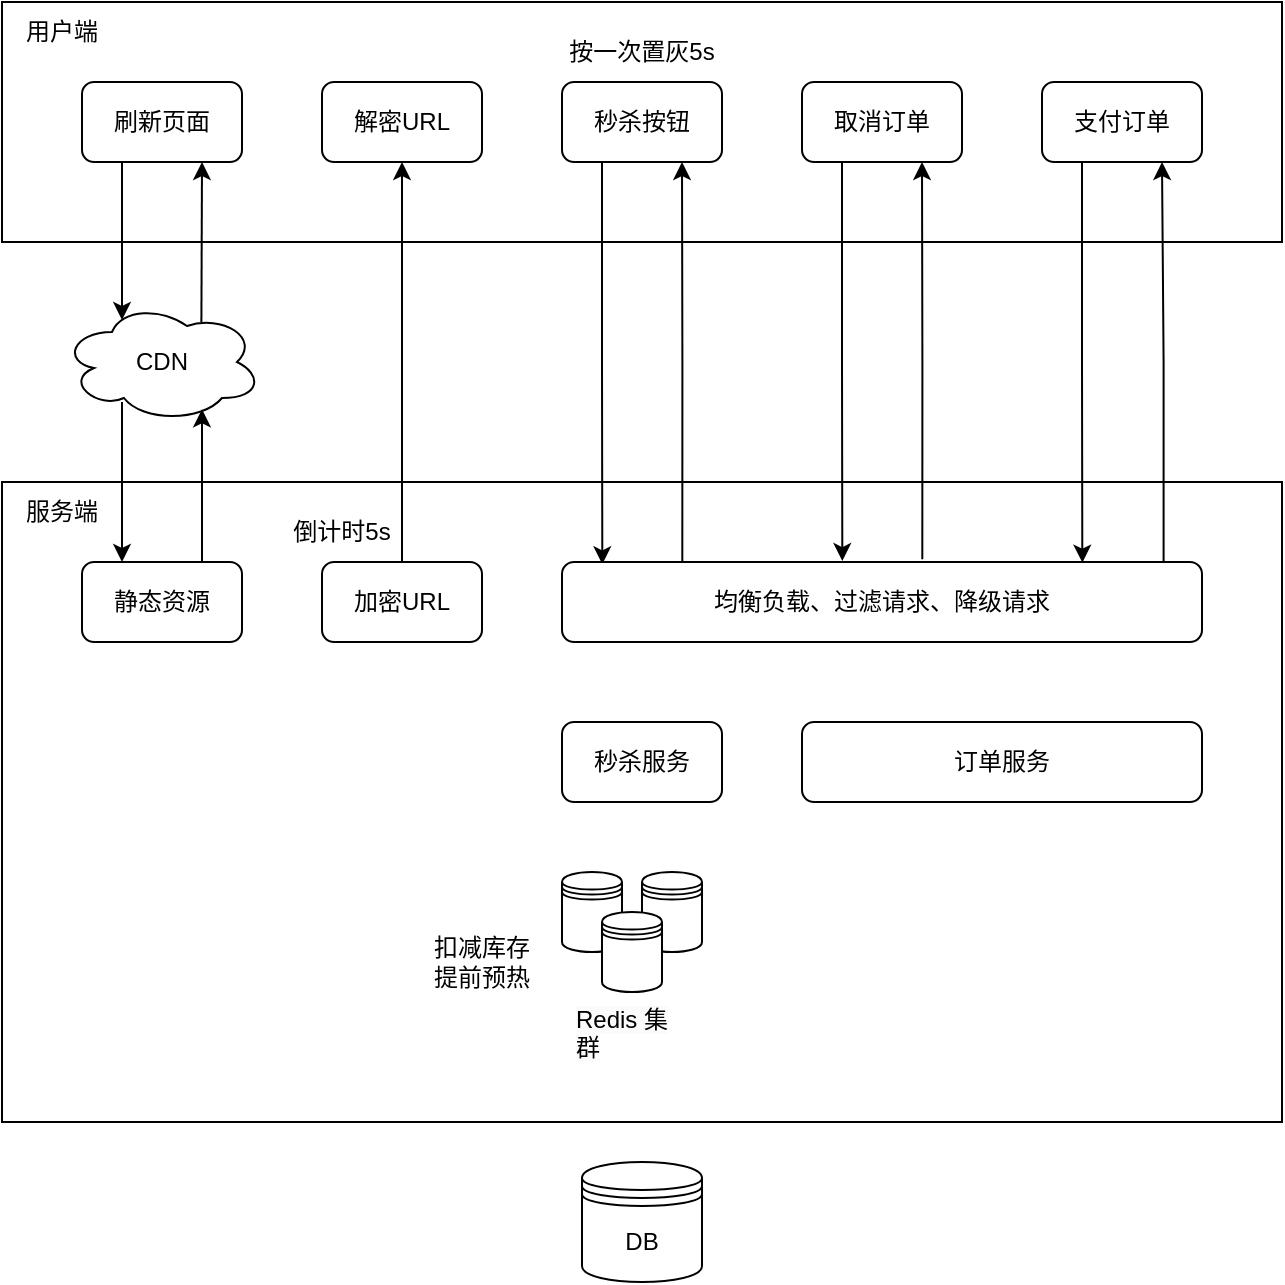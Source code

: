 <mxfile version="21.6.8" type="github">
  <diagram name="第 1 页" id="iJYLgnD0Vp_bRv892wBv">
    <mxGraphModel dx="1195" dy="663" grid="1" gridSize="10" guides="1" tooltips="1" connect="1" arrows="1" fold="1" page="1" pageScale="1" pageWidth="827" pageHeight="1169" math="0" shadow="0">
      <root>
        <mxCell id="0" />
        <mxCell id="1" parent="0" />
        <mxCell id="BWaOofcB4zOCKCN69qSM-3" value="" style="rounded=0;whiteSpace=wrap;html=1;fillColor=none;" vertex="1" parent="1">
          <mxGeometry x="40" y="40" width="640" height="120" as="geometry" />
        </mxCell>
        <mxCell id="BWaOofcB4zOCKCN69qSM-33" style="edgeStyle=orthogonalEdgeStyle;rounded=0;orthogonalLoop=1;jettySize=auto;html=1;exitX=0.25;exitY=1;exitDx=0;exitDy=0;entryX=0.063;entryY=0.029;entryDx=0;entryDy=0;entryPerimeter=0;" edge="1" parent="1" source="BWaOofcB4zOCKCN69qSM-2" target="BWaOofcB4zOCKCN69qSM-40">
          <mxGeometry relative="1" as="geometry" />
        </mxCell>
        <mxCell id="BWaOofcB4zOCKCN69qSM-2" value="秒杀按钮" style="rounded=1;whiteSpace=wrap;html=1;" vertex="1" parent="1">
          <mxGeometry x="320" y="80" width="80" height="40" as="geometry" />
        </mxCell>
        <mxCell id="BWaOofcB4zOCKCN69qSM-4" value="用户端" style="text;html=1;strokeColor=none;fillColor=none;align=center;verticalAlign=middle;whiteSpace=wrap;rounded=0;" vertex="1" parent="1">
          <mxGeometry x="40" y="40" width="60" height="30" as="geometry" />
        </mxCell>
        <mxCell id="BWaOofcB4zOCKCN69qSM-5" value="" style="rounded=0;whiteSpace=wrap;html=1;fillColor=none;" vertex="1" parent="1">
          <mxGeometry x="40" y="280" width="640" height="320" as="geometry" />
        </mxCell>
        <mxCell id="BWaOofcB4zOCKCN69qSM-6" value="服务端" style="text;html=1;strokeColor=none;fillColor=none;align=center;verticalAlign=middle;whiteSpace=wrap;rounded=0;" vertex="1" parent="1">
          <mxGeometry x="40" y="280" width="60" height="30" as="geometry" />
        </mxCell>
        <mxCell id="BWaOofcB4zOCKCN69qSM-8" value="刷新页面" style="rounded=1;whiteSpace=wrap;html=1;" vertex="1" parent="1">
          <mxGeometry x="80" y="80" width="80" height="40" as="geometry" />
        </mxCell>
        <mxCell id="BWaOofcB4zOCKCN69qSM-36" style="edgeStyle=orthogonalEdgeStyle;rounded=0;orthogonalLoop=1;jettySize=auto;html=1;exitX=0.25;exitY=1;exitDx=0;exitDy=0;entryX=0.438;entryY=-0.012;entryDx=0;entryDy=0;entryPerimeter=0;" edge="1" parent="1" source="BWaOofcB4zOCKCN69qSM-9" target="BWaOofcB4zOCKCN69qSM-40">
          <mxGeometry relative="1" as="geometry" />
        </mxCell>
        <mxCell id="BWaOofcB4zOCKCN69qSM-9" value="取消订单" style="rounded=1;whiteSpace=wrap;html=1;" vertex="1" parent="1">
          <mxGeometry x="440" y="80" width="80" height="40" as="geometry" />
        </mxCell>
        <mxCell id="BWaOofcB4zOCKCN69qSM-38" style="edgeStyle=orthogonalEdgeStyle;rounded=0;orthogonalLoop=1;jettySize=auto;html=1;exitX=0.25;exitY=1;exitDx=0;exitDy=0;entryX=0.813;entryY=0.008;entryDx=0;entryDy=0;entryPerimeter=0;" edge="1" parent="1" source="BWaOofcB4zOCKCN69qSM-10" target="BWaOofcB4zOCKCN69qSM-40">
          <mxGeometry relative="1" as="geometry" />
        </mxCell>
        <mxCell id="BWaOofcB4zOCKCN69qSM-10" value="支付订单" style="rounded=1;whiteSpace=wrap;html=1;" vertex="1" parent="1">
          <mxGeometry x="560" y="80" width="80" height="40" as="geometry" />
        </mxCell>
        <mxCell id="BWaOofcB4zOCKCN69qSM-12" value="静态资源" style="rounded=1;whiteSpace=wrap;html=1;" vertex="1" parent="1">
          <mxGeometry x="80" y="320" width="80" height="40" as="geometry" />
        </mxCell>
        <mxCell id="BWaOofcB4zOCKCN69qSM-13" value="CDN" style="ellipse;shape=cloud;whiteSpace=wrap;html=1;" vertex="1" parent="1">
          <mxGeometry x="70" y="190" width="100" height="60" as="geometry" />
        </mxCell>
        <mxCell id="BWaOofcB4zOCKCN69qSM-14" value="" style="endArrow=classic;html=1;rounded=0;exitX=0.25;exitY=1;exitDx=0;exitDy=0;entryX=0.3;entryY=0.15;entryDx=0;entryDy=0;entryPerimeter=0;" edge="1" parent="1" source="BWaOofcB4zOCKCN69qSM-8" target="BWaOofcB4zOCKCN69qSM-13">
          <mxGeometry width="50" height="50" relative="1" as="geometry">
            <mxPoint x="390" y="430" as="sourcePoint" />
            <mxPoint x="440" y="380" as="targetPoint" />
          </mxGeometry>
        </mxCell>
        <mxCell id="BWaOofcB4zOCKCN69qSM-15" value="" style="endArrow=classic;html=1;rounded=0;entryX=0.25;entryY=0;entryDx=0;entryDy=0;" edge="1" parent="1" target="BWaOofcB4zOCKCN69qSM-12">
          <mxGeometry width="50" height="50" relative="1" as="geometry">
            <mxPoint x="100" y="240" as="sourcePoint" />
            <mxPoint x="100" y="310" as="targetPoint" />
          </mxGeometry>
        </mxCell>
        <mxCell id="BWaOofcB4zOCKCN69qSM-16" value="" style="endArrow=classic;html=1;rounded=0;exitX=0.75;exitY=0;exitDx=0;exitDy=0;entryX=0.7;entryY=0.894;entryDx=0;entryDy=0;entryPerimeter=0;" edge="1" parent="1" source="BWaOofcB4zOCKCN69qSM-12" target="BWaOofcB4zOCKCN69qSM-13">
          <mxGeometry width="50" height="50" relative="1" as="geometry">
            <mxPoint x="140" y="320" as="sourcePoint" />
            <mxPoint x="140" y="250" as="targetPoint" />
          </mxGeometry>
        </mxCell>
        <mxCell id="BWaOofcB4zOCKCN69qSM-17" value="" style="endArrow=classic;html=1;rounded=0;exitX=0.697;exitY=0.167;exitDx=0;exitDy=0;exitPerimeter=0;" edge="1" parent="1" source="BWaOofcB4zOCKCN69qSM-13">
          <mxGeometry width="50" height="50" relative="1" as="geometry">
            <mxPoint x="140" y="196" as="sourcePoint" />
            <mxPoint x="140" y="120" as="targetPoint" />
          </mxGeometry>
        </mxCell>
        <mxCell id="BWaOofcB4zOCKCN69qSM-18" value="按一次置灰5s" style="text;html=1;strokeColor=none;fillColor=none;align=center;verticalAlign=middle;whiteSpace=wrap;rounded=0;" vertex="1" parent="1">
          <mxGeometry x="320" y="50" width="80" height="30" as="geometry" />
        </mxCell>
        <mxCell id="BWaOofcB4zOCKCN69qSM-19" value="加密URL" style="rounded=1;whiteSpace=wrap;html=1;" vertex="1" parent="1">
          <mxGeometry x="200" y="320" width="80" height="40" as="geometry" />
        </mxCell>
        <mxCell id="BWaOofcB4zOCKCN69qSM-20" value="解密URL" style="rounded=1;whiteSpace=wrap;html=1;" vertex="1" parent="1">
          <mxGeometry x="200" y="80" width="80" height="40" as="geometry" />
        </mxCell>
        <mxCell id="BWaOofcB4zOCKCN69qSM-21" value="" style="endArrow=classic;html=1;rounded=0;" edge="1" parent="1" source="BWaOofcB4zOCKCN69qSM-19" target="BWaOofcB4zOCKCN69qSM-20">
          <mxGeometry width="50" height="50" relative="1" as="geometry">
            <mxPoint x="230" y="260" as="sourcePoint" />
            <mxPoint x="280" y="210" as="targetPoint" />
          </mxGeometry>
        </mxCell>
        <mxCell id="BWaOofcB4zOCKCN69qSM-22" value="倒计时5s" style="text;html=1;strokeColor=none;fillColor=none;align=center;verticalAlign=middle;whiteSpace=wrap;rounded=0;" vertex="1" parent="1">
          <mxGeometry x="180" y="290" width="60" height="30" as="geometry" />
        </mxCell>
        <mxCell id="BWaOofcB4zOCKCN69qSM-26" value="DB" style="shape=datastore;whiteSpace=wrap;html=1;" vertex="1" parent="1">
          <mxGeometry x="330" y="620" width="60" height="60" as="geometry" />
        </mxCell>
        <mxCell id="BWaOofcB4zOCKCN69qSM-34" style="edgeStyle=orthogonalEdgeStyle;rounded=0;orthogonalLoop=1;jettySize=auto;html=1;exitX=0.188;exitY=-0.012;exitDx=0;exitDy=0;entryX=0.75;entryY=1;entryDx=0;entryDy=0;exitPerimeter=0;" edge="1" parent="1" source="BWaOofcB4zOCKCN69qSM-40" target="BWaOofcB4zOCKCN69qSM-2">
          <mxGeometry relative="1" as="geometry" />
        </mxCell>
        <mxCell id="BWaOofcB4zOCKCN69qSM-30" value="秒杀服务" style="rounded=1;whiteSpace=wrap;html=1;" vertex="1" parent="1">
          <mxGeometry x="320" y="400" width="80" height="40" as="geometry" />
        </mxCell>
        <mxCell id="BWaOofcB4zOCKCN69qSM-37" style="edgeStyle=orthogonalEdgeStyle;rounded=0;orthogonalLoop=1;jettySize=auto;html=1;exitX=0.563;exitY=-0.033;exitDx=0;exitDy=0;entryX=0.75;entryY=1;entryDx=0;entryDy=0;exitPerimeter=0;" edge="1" parent="1" source="BWaOofcB4zOCKCN69qSM-40" target="BWaOofcB4zOCKCN69qSM-9">
          <mxGeometry relative="1" as="geometry">
            <Array as="points" />
          </mxGeometry>
        </mxCell>
        <mxCell id="BWaOofcB4zOCKCN69qSM-39" style="edgeStyle=orthogonalEdgeStyle;rounded=0;orthogonalLoop=1;jettySize=auto;html=1;exitX=0.94;exitY=-0.012;exitDx=0;exitDy=0;entryX=0.75;entryY=1;entryDx=0;entryDy=0;exitPerimeter=0;" edge="1" parent="1" source="BWaOofcB4zOCKCN69qSM-40" target="BWaOofcB4zOCKCN69qSM-10">
          <mxGeometry relative="1" as="geometry">
            <Array as="points" />
          </mxGeometry>
        </mxCell>
        <mxCell id="BWaOofcB4zOCKCN69qSM-35" value="订单服务" style="rounded=1;whiteSpace=wrap;html=1;" vertex="1" parent="1">
          <mxGeometry x="440" y="400" width="200" height="40" as="geometry" />
        </mxCell>
        <mxCell id="BWaOofcB4zOCKCN69qSM-40" value="均衡负载、过滤请求、降级请求" style="rounded=1;whiteSpace=wrap;html=1;" vertex="1" parent="1">
          <mxGeometry x="320" y="320" width="320" height="40" as="geometry" />
        </mxCell>
        <mxCell id="BWaOofcB4zOCKCN69qSM-41" value="扣减库存&lt;br&gt;提前预热" style="text;html=1;strokeColor=none;fillColor=none;align=center;verticalAlign=middle;whiteSpace=wrap;rounded=0;" vertex="1" parent="1">
          <mxGeometry x="250" y="505" width="60" height="30" as="geometry" />
        </mxCell>
        <mxCell id="BWaOofcB4zOCKCN69qSM-45" value="" style="group" vertex="1" connectable="0" parent="1">
          <mxGeometry x="320" y="475" width="70" height="90" as="geometry" />
        </mxCell>
        <mxCell id="BWaOofcB4zOCKCN69qSM-27" value="" style="shape=datastore;whiteSpace=wrap;html=1;" vertex="1" parent="BWaOofcB4zOCKCN69qSM-45">
          <mxGeometry width="30" height="40" as="geometry" />
        </mxCell>
        <mxCell id="BWaOofcB4zOCKCN69qSM-42" value="&lt;span style=&quot;color: rgb(0, 0, 0); font-family: Helvetica; font-size: 12px; font-style: normal; font-variant-ligatures: normal; font-variant-caps: normal; font-weight: 400; letter-spacing: normal; orphans: 2; text-align: center; text-indent: 0px; text-transform: none; widows: 2; word-spacing: 0px; -webkit-text-stroke-width: 0px; background-color: rgb(251, 251, 251); text-decoration-thickness: initial; text-decoration-style: initial; text-decoration-color: initial; float: none; display: inline !important;&quot;&gt;Redis&amp;nbsp;&lt;/span&gt;&lt;span style=&quot;color: rgb(0, 0, 0); font-family: Helvetica; font-size: 12px; font-style: normal; font-variant-ligatures: normal; font-variant-caps: normal; font-weight: 400; letter-spacing: normal; orphans: 2; text-align: center; text-indent: 0px; text-transform: none; widows: 2; word-spacing: 0px; -webkit-text-stroke-width: 0px; background-color: rgb(251, 251, 251); text-decoration-thickness: initial; text-decoration-style: initial; text-decoration-color: initial; float: none; display: inline !important;&quot;&gt;集群&lt;/span&gt;" style="text;whiteSpace=wrap;html=1;" vertex="1" parent="BWaOofcB4zOCKCN69qSM-45">
          <mxGeometry x="5" y="60" width="60" height="30" as="geometry" />
        </mxCell>
        <mxCell id="BWaOofcB4zOCKCN69qSM-43" value="" style="shape=datastore;whiteSpace=wrap;html=1;" vertex="1" parent="BWaOofcB4zOCKCN69qSM-45">
          <mxGeometry x="40" width="30" height="40" as="geometry" />
        </mxCell>
        <mxCell id="BWaOofcB4zOCKCN69qSM-44" value="" style="shape=datastore;whiteSpace=wrap;html=1;" vertex="1" parent="BWaOofcB4zOCKCN69qSM-45">
          <mxGeometry x="20" y="20" width="30" height="40" as="geometry" />
        </mxCell>
      </root>
    </mxGraphModel>
  </diagram>
</mxfile>
